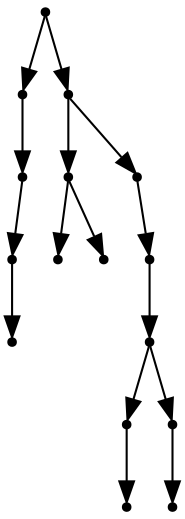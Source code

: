digraph {
  15 [shape=point];
  3 [shape=point];
  2 [shape=point];
  1 [shape=point];
  0 [shape=point];
  14 [shape=point];
  6 [shape=point];
  4 [shape=point];
  5 [shape=point];
  13 [shape=point];
  12 [shape=point];
  11 [shape=point];
  8 [shape=point];
  7 [shape=point];
  10 [shape=point];
  9 [shape=point];
15 -> 3;
3 -> 2;
2 -> 1;
1 -> 0;
15 -> 14;
14 -> 6;
6 -> 4;
6 -> 5;
14 -> 13;
13 -> 12;
12 -> 11;
11 -> 8;
8 -> 7;
11 -> 10;
10 -> 9;
}
